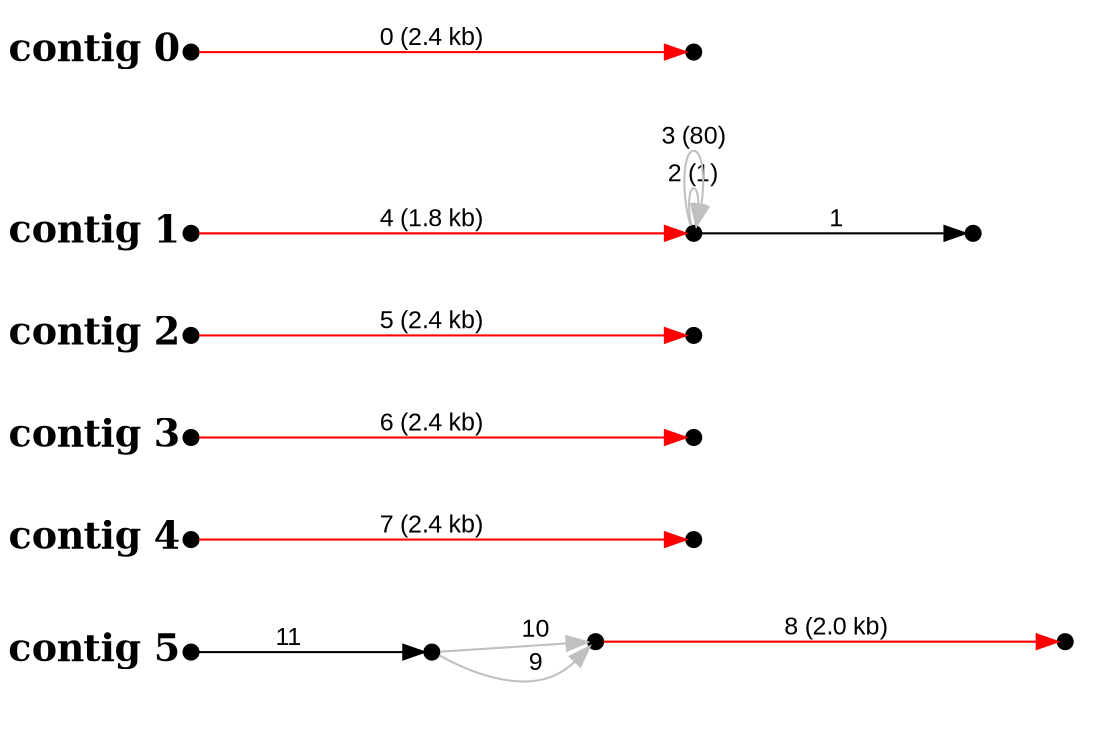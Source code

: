 digraph G {

node [width=0.1,height=0.1,fontsize=10,shape=point];
edge [fontsize=12,penwidth=1,arrowsize=1,fontname=Arial];
margin=1.0;
rankdir=LR;
labeljust=l;
margin=0;

subgraph cluster5 {
color=white;
12 -> 11 [minlen=4,color=red,label="8 (2.0 kb)"];
13 -> 12 [minlen=1,color=gray,label="9"];
13 -> 12 [minlen=1,color=gray,label="10"];
14 -> 13 [minlen=2,color=black,label="11",taillabel="contig 5",labelangle=180,weight=10000,labeldistance=5,labelfontsize=18,labelfontname="Times-Bold"];
}

subgraph cluster4 {
color=white;
9 -> 10 [minlen=4,color=red,label="7 (2.4 kb)",taillabel="contig 4",labelangle=180,weight=10000,labeldistance=5,labelfontsize=18,labelfontname="Times-Bold"];
}

subgraph cluster3 {
color=white;
7 -> 8 [minlen=4,color=red,label="6 (2.4 kb)",taillabel="contig 3",labelangle=180,weight=10000,labeldistance=5,labelfontsize=18,labelfontname="Times-Bold"];
}

subgraph cluster2 {
color=white;
6 -> 5 [minlen=4,color=red,label="5 (2.4 kb)",taillabel="contig 2",labelangle=180,weight=10000,labeldistance=5,labelfontsize=18,labelfontname="Times-Bold"];
}

subgraph cluster1 {
color=white;
3 -> 2 [minlen=2,color=black,label="1"];
3 -> 3 [minlen=1,color=gray,label="2 (1)"];
3 -> 3 [minlen=1,color=gray,label="3 (80)"];
4 -> 3 [minlen=4,color=red,label="4 (1.8 kb)",taillabel="contig 1",labelangle=180,weight=10000,labeldistance=5,labelfontsize=18,labelfontname="Times-Bold"];
}

subgraph cluster0 {
color=white;
1 -> 0 [minlen=4,color=red,label="0 (2.4 kb)",taillabel="contig 0",labelangle=180,weight=10000,labeldistance=5,labelfontsize=18,labelfontname="Times-Bold"];
}

}
#done
